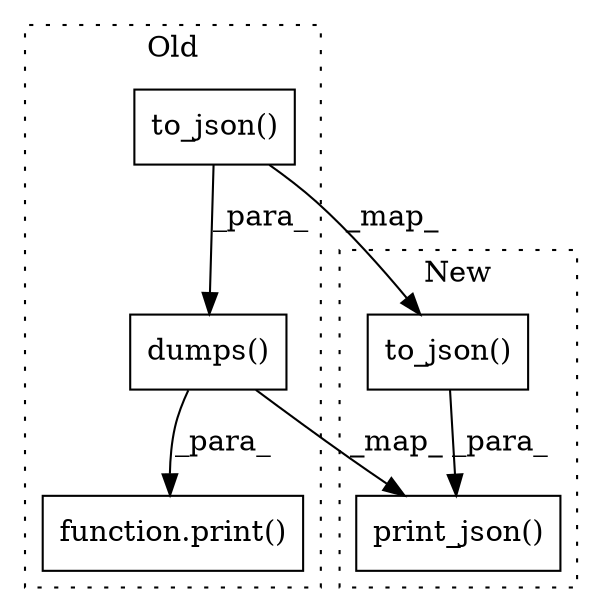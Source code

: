 digraph G {
subgraph cluster0 {
1 [label="dumps()" a="75" s="4100,4122" l="11,11" shape="box"];
3 [label="function.print()" a="75" s="4094,4133" l="6,1" shape="box"];
4 [label="to_json()" a="75" s="4111" l="11" shape="box"];
label = "Old";
style="dotted";
}
subgraph cluster1 {
2 [label="print_json()" a="75" s="4121,4165" l="33,1" shape="box"];
5 [label="to_json()" a="75" s="4154" l="11" shape="box"];
label = "New";
style="dotted";
}
1 -> 3 [label="_para_"];
1 -> 2 [label="_map_"];
4 -> 1 [label="_para_"];
4 -> 5 [label="_map_"];
5 -> 2 [label="_para_"];
}